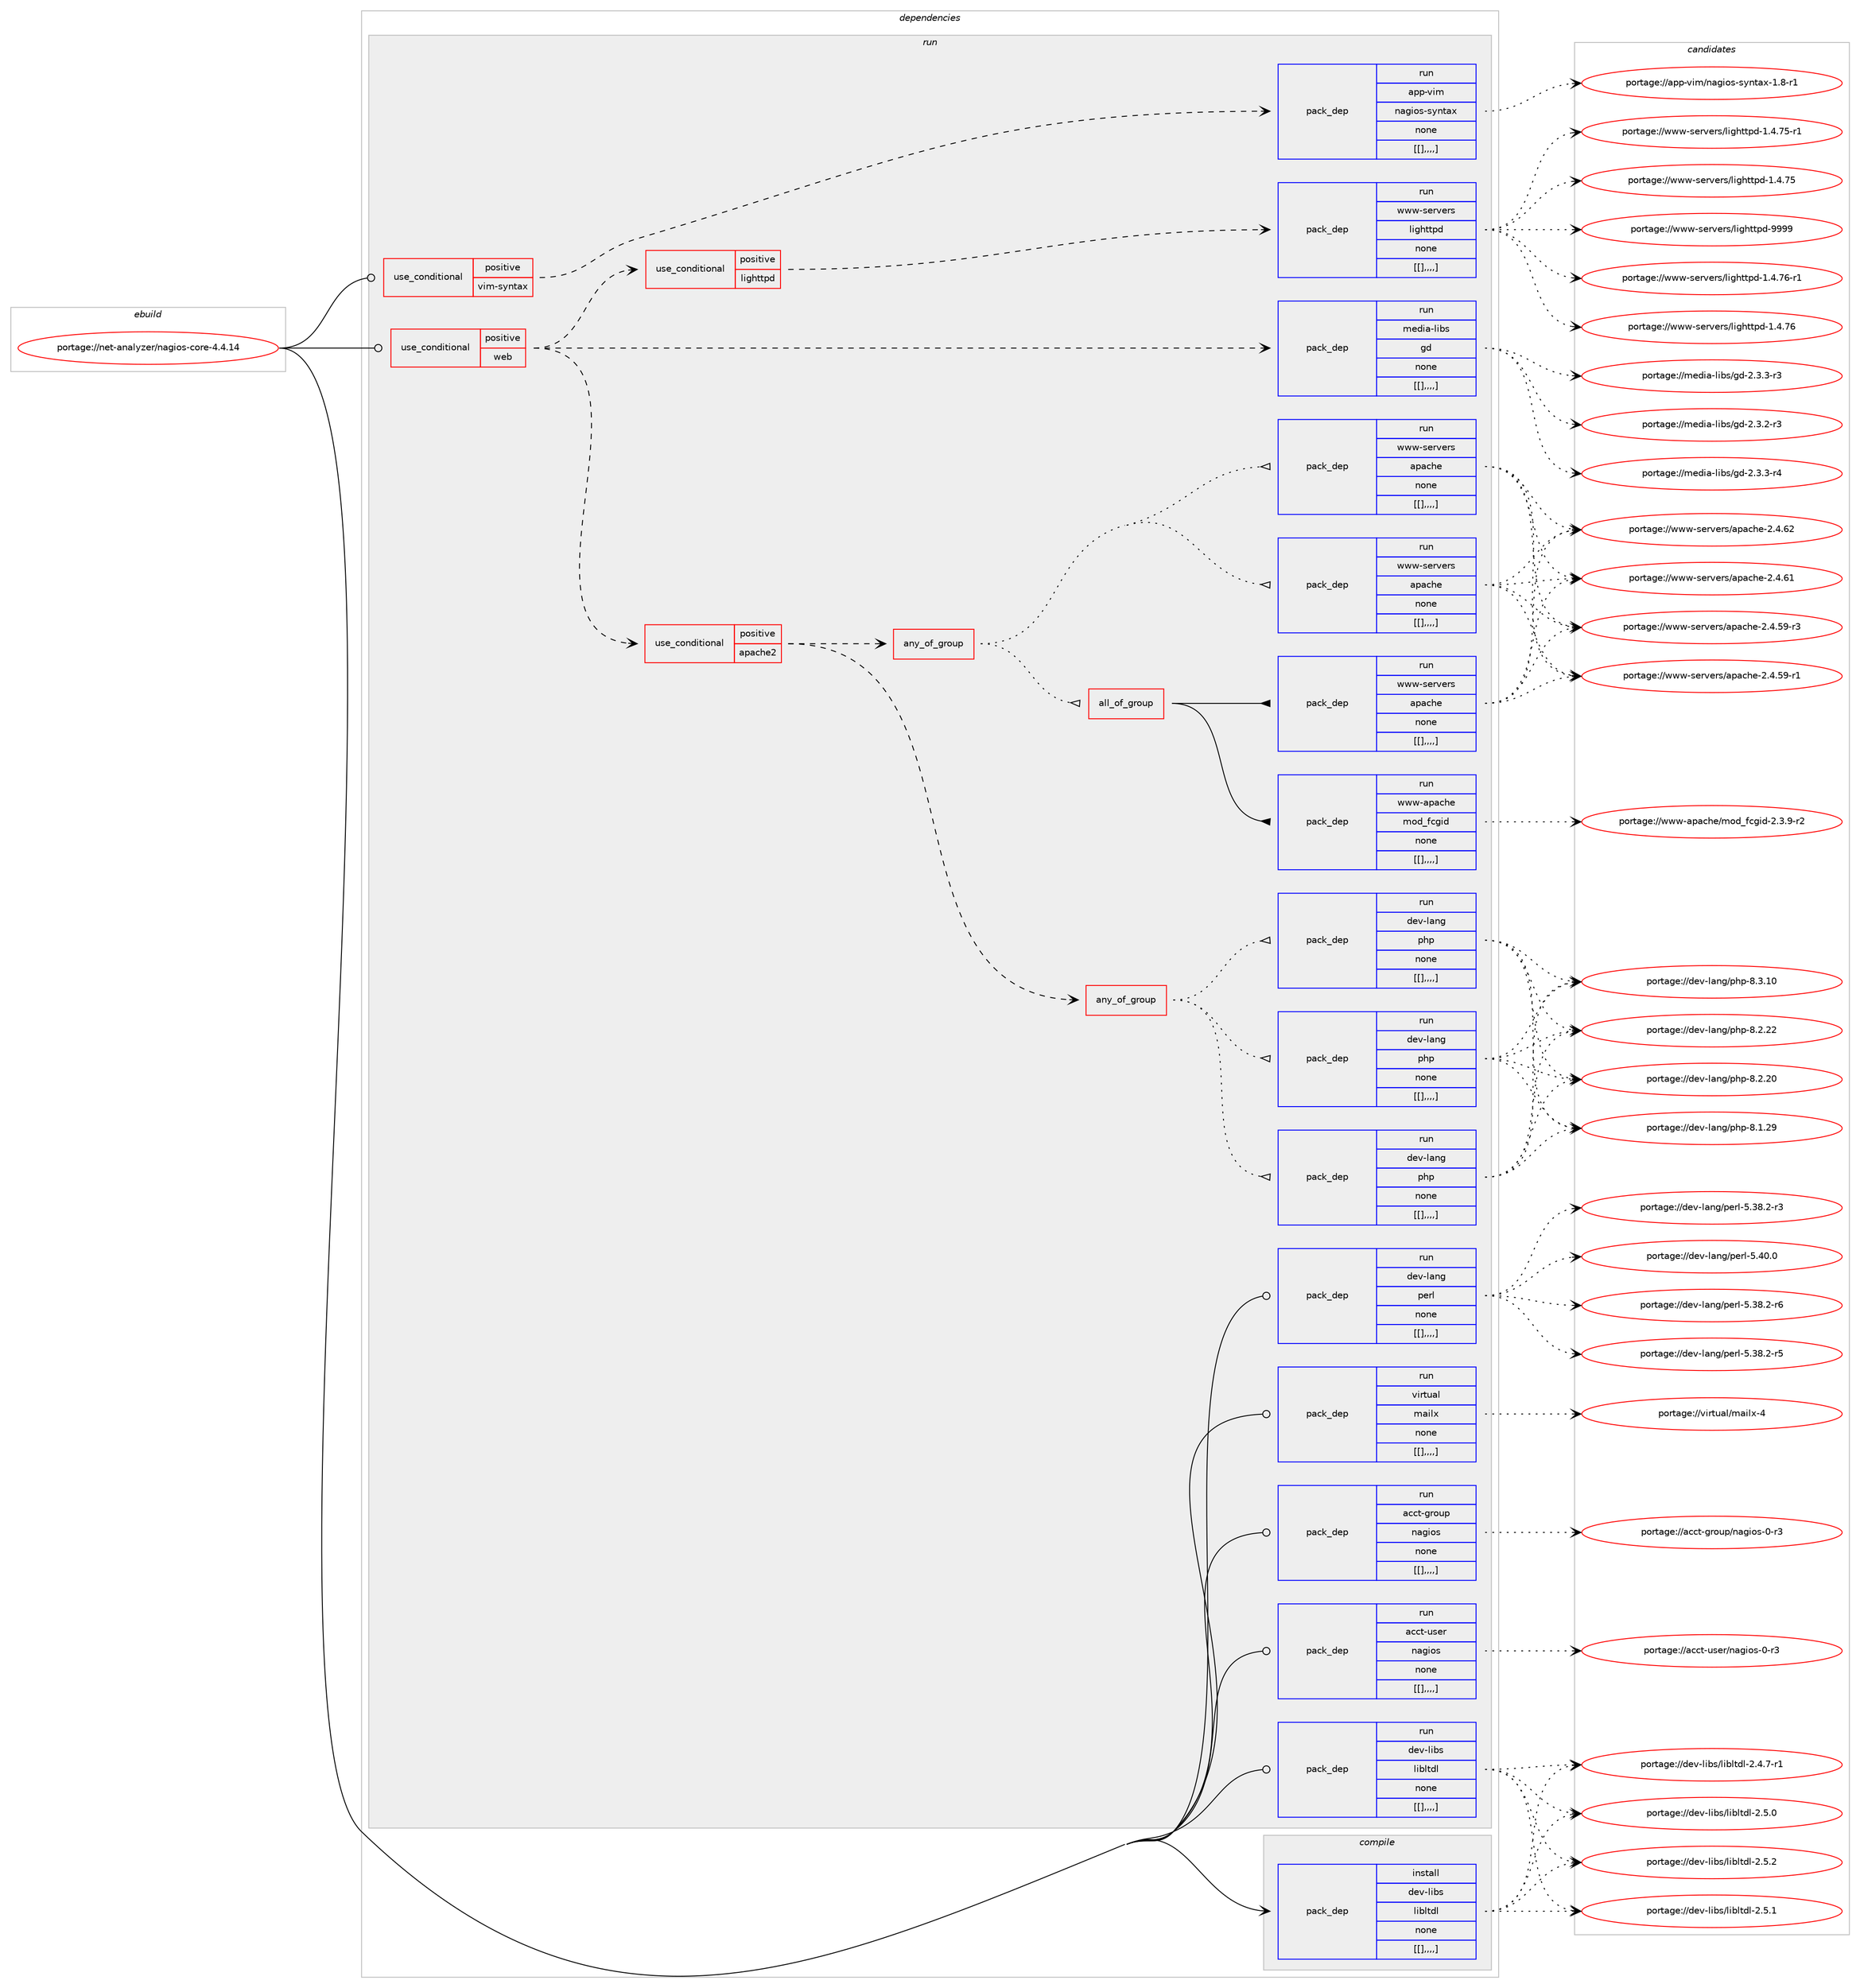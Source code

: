 digraph prolog {

# *************
# Graph options
# *************

newrank=true;
concentrate=true;
compound=true;
graph [rankdir=LR,fontname=Helvetica,fontsize=10,ranksep=1.5];#, ranksep=2.5, nodesep=0.2];
edge  [arrowhead=vee];
node  [fontname=Helvetica,fontsize=10];

# **********
# The ebuild
# **********

subgraph cluster_leftcol {
color=gray;
label=<<i>ebuild</i>>;
id [label="portage://net-analyzer/nagios-core-4.4.14", color=red, width=4, href="../net-analyzer/nagios-core-4.4.14.svg"];
}

# ****************
# The dependencies
# ****************

subgraph cluster_midcol {
color=gray;
label=<<i>dependencies</i>>;
subgraph cluster_compile {
fillcolor="#eeeeee";
style=filled;
label=<<i>compile</i>>;
subgraph pack262328 {
dependency356738 [label=<<TABLE BORDER="0" CELLBORDER="1" CELLSPACING="0" CELLPADDING="4" WIDTH="220"><TR><TD ROWSPAN="6" CELLPADDING="30">pack_dep</TD></TR><TR><TD WIDTH="110">install</TD></TR><TR><TD>dev-libs</TD></TR><TR><TD>libltdl</TD></TR><TR><TD>none</TD></TR><TR><TD>[[],,,,]</TD></TR></TABLE>>, shape=none, color=blue];
}
id:e -> dependency356738:w [weight=20,style="solid",arrowhead="vee"];
}
subgraph cluster_compileandrun {
fillcolor="#eeeeee";
style=filled;
label=<<i>compile and run</i>>;
}
subgraph cluster_run {
fillcolor="#eeeeee";
style=filled;
label=<<i>run</i>>;
subgraph cond91693 {
dependency356739 [label=<<TABLE BORDER="0" CELLBORDER="1" CELLSPACING="0" CELLPADDING="4"><TR><TD ROWSPAN="3" CELLPADDING="10">use_conditional</TD></TR><TR><TD>positive</TD></TR><TR><TD>vim-syntax</TD></TR></TABLE>>, shape=none, color=red];
subgraph pack262329 {
dependency356740 [label=<<TABLE BORDER="0" CELLBORDER="1" CELLSPACING="0" CELLPADDING="4" WIDTH="220"><TR><TD ROWSPAN="6" CELLPADDING="30">pack_dep</TD></TR><TR><TD WIDTH="110">run</TD></TR><TR><TD>app-vim</TD></TR><TR><TD>nagios-syntax</TD></TR><TR><TD>none</TD></TR><TR><TD>[[],,,,]</TD></TR></TABLE>>, shape=none, color=blue];
}
dependency356739:e -> dependency356740:w [weight=20,style="dashed",arrowhead="vee"];
}
id:e -> dependency356739:w [weight=20,style="solid",arrowhead="odot"];
subgraph cond91694 {
dependency356741 [label=<<TABLE BORDER="0" CELLBORDER="1" CELLSPACING="0" CELLPADDING="4"><TR><TD ROWSPAN="3" CELLPADDING="10">use_conditional</TD></TR><TR><TD>positive</TD></TR><TR><TD>web</TD></TR></TABLE>>, shape=none, color=red];
subgraph pack262330 {
dependency356742 [label=<<TABLE BORDER="0" CELLBORDER="1" CELLSPACING="0" CELLPADDING="4" WIDTH="220"><TR><TD ROWSPAN="6" CELLPADDING="30">pack_dep</TD></TR><TR><TD WIDTH="110">run</TD></TR><TR><TD>media-libs</TD></TR><TR><TD>gd</TD></TR><TR><TD>none</TD></TR><TR><TD>[[],,,,]</TD></TR></TABLE>>, shape=none, color=blue];
}
dependency356741:e -> dependency356742:w [weight=20,style="dashed",arrowhead="vee"];
subgraph cond91695 {
dependency356743 [label=<<TABLE BORDER="0" CELLBORDER="1" CELLSPACING="0" CELLPADDING="4"><TR><TD ROWSPAN="3" CELLPADDING="10">use_conditional</TD></TR><TR><TD>positive</TD></TR><TR><TD>lighttpd</TD></TR></TABLE>>, shape=none, color=red];
subgraph pack262331 {
dependency356744 [label=<<TABLE BORDER="0" CELLBORDER="1" CELLSPACING="0" CELLPADDING="4" WIDTH="220"><TR><TD ROWSPAN="6" CELLPADDING="30">pack_dep</TD></TR><TR><TD WIDTH="110">run</TD></TR><TR><TD>www-servers</TD></TR><TR><TD>lighttpd</TD></TR><TR><TD>none</TD></TR><TR><TD>[[],,,,]</TD></TR></TABLE>>, shape=none, color=blue];
}
dependency356743:e -> dependency356744:w [weight=20,style="dashed",arrowhead="vee"];
}
dependency356741:e -> dependency356743:w [weight=20,style="dashed",arrowhead="vee"];
subgraph cond91696 {
dependency356745 [label=<<TABLE BORDER="0" CELLBORDER="1" CELLSPACING="0" CELLPADDING="4"><TR><TD ROWSPAN="3" CELLPADDING="10">use_conditional</TD></TR><TR><TD>positive</TD></TR><TR><TD>apache2</TD></TR></TABLE>>, shape=none, color=red];
subgraph any2540 {
dependency356746 [label=<<TABLE BORDER="0" CELLBORDER="1" CELLSPACING="0" CELLPADDING="4"><TR><TD CELLPADDING="10">any_of_group</TD></TR></TABLE>>, shape=none, color=red];subgraph pack262332 {
dependency356747 [label=<<TABLE BORDER="0" CELLBORDER="1" CELLSPACING="0" CELLPADDING="4" WIDTH="220"><TR><TD ROWSPAN="6" CELLPADDING="30">pack_dep</TD></TR><TR><TD WIDTH="110">run</TD></TR><TR><TD>www-servers</TD></TR><TR><TD>apache</TD></TR><TR><TD>none</TD></TR><TR><TD>[[],,,,]</TD></TR></TABLE>>, shape=none, color=blue];
}
dependency356746:e -> dependency356747:w [weight=20,style="dotted",arrowhead="oinv"];
subgraph pack262333 {
dependency356748 [label=<<TABLE BORDER="0" CELLBORDER="1" CELLSPACING="0" CELLPADDING="4" WIDTH="220"><TR><TD ROWSPAN="6" CELLPADDING="30">pack_dep</TD></TR><TR><TD WIDTH="110">run</TD></TR><TR><TD>www-servers</TD></TR><TR><TD>apache</TD></TR><TR><TD>none</TD></TR><TR><TD>[[],,,,]</TD></TR></TABLE>>, shape=none, color=blue];
}
dependency356746:e -> dependency356748:w [weight=20,style="dotted",arrowhead="oinv"];
subgraph all180 {
dependency356749 [label=<<TABLE BORDER="0" CELLBORDER="1" CELLSPACING="0" CELLPADDING="4"><TR><TD CELLPADDING="10">all_of_group</TD></TR></TABLE>>, shape=none, color=red];subgraph pack262334 {
dependency356750 [label=<<TABLE BORDER="0" CELLBORDER="1" CELLSPACING="0" CELLPADDING="4" WIDTH="220"><TR><TD ROWSPAN="6" CELLPADDING="30">pack_dep</TD></TR><TR><TD WIDTH="110">run</TD></TR><TR><TD>www-servers</TD></TR><TR><TD>apache</TD></TR><TR><TD>none</TD></TR><TR><TD>[[],,,,]</TD></TR></TABLE>>, shape=none, color=blue];
}
dependency356749:e -> dependency356750:w [weight=20,style="solid",arrowhead="inv"];
subgraph pack262335 {
dependency356751 [label=<<TABLE BORDER="0" CELLBORDER="1" CELLSPACING="0" CELLPADDING="4" WIDTH="220"><TR><TD ROWSPAN="6" CELLPADDING="30">pack_dep</TD></TR><TR><TD WIDTH="110">run</TD></TR><TR><TD>www-apache</TD></TR><TR><TD>mod_fcgid</TD></TR><TR><TD>none</TD></TR><TR><TD>[[],,,,]</TD></TR></TABLE>>, shape=none, color=blue];
}
dependency356749:e -> dependency356751:w [weight=20,style="solid",arrowhead="inv"];
}
dependency356746:e -> dependency356749:w [weight=20,style="dotted",arrowhead="oinv"];
}
dependency356745:e -> dependency356746:w [weight=20,style="dashed",arrowhead="vee"];
subgraph any2541 {
dependency356752 [label=<<TABLE BORDER="0" CELLBORDER="1" CELLSPACING="0" CELLPADDING="4"><TR><TD CELLPADDING="10">any_of_group</TD></TR></TABLE>>, shape=none, color=red];subgraph pack262336 {
dependency356753 [label=<<TABLE BORDER="0" CELLBORDER="1" CELLSPACING="0" CELLPADDING="4" WIDTH="220"><TR><TD ROWSPAN="6" CELLPADDING="30">pack_dep</TD></TR><TR><TD WIDTH="110">run</TD></TR><TR><TD>dev-lang</TD></TR><TR><TD>php</TD></TR><TR><TD>none</TD></TR><TR><TD>[[],,,,]</TD></TR></TABLE>>, shape=none, color=blue];
}
dependency356752:e -> dependency356753:w [weight=20,style="dotted",arrowhead="oinv"];
subgraph pack262337 {
dependency356754 [label=<<TABLE BORDER="0" CELLBORDER="1" CELLSPACING="0" CELLPADDING="4" WIDTH="220"><TR><TD ROWSPAN="6" CELLPADDING="30">pack_dep</TD></TR><TR><TD WIDTH="110">run</TD></TR><TR><TD>dev-lang</TD></TR><TR><TD>php</TD></TR><TR><TD>none</TD></TR><TR><TD>[[],,,,]</TD></TR></TABLE>>, shape=none, color=blue];
}
dependency356752:e -> dependency356754:w [weight=20,style="dotted",arrowhead="oinv"];
subgraph pack262338 {
dependency356755 [label=<<TABLE BORDER="0" CELLBORDER="1" CELLSPACING="0" CELLPADDING="4" WIDTH="220"><TR><TD ROWSPAN="6" CELLPADDING="30">pack_dep</TD></TR><TR><TD WIDTH="110">run</TD></TR><TR><TD>dev-lang</TD></TR><TR><TD>php</TD></TR><TR><TD>none</TD></TR><TR><TD>[[],,,,]</TD></TR></TABLE>>, shape=none, color=blue];
}
dependency356752:e -> dependency356755:w [weight=20,style="dotted",arrowhead="oinv"];
}
dependency356745:e -> dependency356752:w [weight=20,style="dashed",arrowhead="vee"];
}
dependency356741:e -> dependency356745:w [weight=20,style="dashed",arrowhead="vee"];
}
id:e -> dependency356741:w [weight=20,style="solid",arrowhead="odot"];
subgraph pack262339 {
dependency356756 [label=<<TABLE BORDER="0" CELLBORDER="1" CELLSPACING="0" CELLPADDING="4" WIDTH="220"><TR><TD ROWSPAN="6" CELLPADDING="30">pack_dep</TD></TR><TR><TD WIDTH="110">run</TD></TR><TR><TD>acct-group</TD></TR><TR><TD>nagios</TD></TR><TR><TD>none</TD></TR><TR><TD>[[],,,,]</TD></TR></TABLE>>, shape=none, color=blue];
}
id:e -> dependency356756:w [weight=20,style="solid",arrowhead="odot"];
subgraph pack262340 {
dependency356757 [label=<<TABLE BORDER="0" CELLBORDER="1" CELLSPACING="0" CELLPADDING="4" WIDTH="220"><TR><TD ROWSPAN="6" CELLPADDING="30">pack_dep</TD></TR><TR><TD WIDTH="110">run</TD></TR><TR><TD>acct-user</TD></TR><TR><TD>nagios</TD></TR><TR><TD>none</TD></TR><TR><TD>[[],,,,]</TD></TR></TABLE>>, shape=none, color=blue];
}
id:e -> dependency356757:w [weight=20,style="solid",arrowhead="odot"];
subgraph pack262341 {
dependency356758 [label=<<TABLE BORDER="0" CELLBORDER="1" CELLSPACING="0" CELLPADDING="4" WIDTH="220"><TR><TD ROWSPAN="6" CELLPADDING="30">pack_dep</TD></TR><TR><TD WIDTH="110">run</TD></TR><TR><TD>dev-lang</TD></TR><TR><TD>perl</TD></TR><TR><TD>none</TD></TR><TR><TD>[[],,,,]</TD></TR></TABLE>>, shape=none, color=blue];
}
id:e -> dependency356758:w [weight=20,style="solid",arrowhead="odot"];
subgraph pack262342 {
dependency356759 [label=<<TABLE BORDER="0" CELLBORDER="1" CELLSPACING="0" CELLPADDING="4" WIDTH="220"><TR><TD ROWSPAN="6" CELLPADDING="30">pack_dep</TD></TR><TR><TD WIDTH="110">run</TD></TR><TR><TD>dev-libs</TD></TR><TR><TD>libltdl</TD></TR><TR><TD>none</TD></TR><TR><TD>[[],,,,]</TD></TR></TABLE>>, shape=none, color=blue];
}
id:e -> dependency356759:w [weight=20,style="solid",arrowhead="odot"];
subgraph pack262343 {
dependency356760 [label=<<TABLE BORDER="0" CELLBORDER="1" CELLSPACING="0" CELLPADDING="4" WIDTH="220"><TR><TD ROWSPAN="6" CELLPADDING="30">pack_dep</TD></TR><TR><TD WIDTH="110">run</TD></TR><TR><TD>virtual</TD></TR><TR><TD>mailx</TD></TR><TR><TD>none</TD></TR><TR><TD>[[],,,,]</TD></TR></TABLE>>, shape=none, color=blue];
}
id:e -> dependency356760:w [weight=20,style="solid",arrowhead="odot"];
}
}

# **************
# The candidates
# **************

subgraph cluster_choices {
rank=same;
color=gray;
label=<<i>candidates</i>>;

subgraph choice262328 {
color=black;
nodesep=1;
choice10010111845108105981154710810598108116100108455046534650 [label="portage://dev-libs/libltdl-2.5.2", color=red, width=4,href="../dev-libs/libltdl-2.5.2.svg"];
choice10010111845108105981154710810598108116100108455046534649 [label="portage://dev-libs/libltdl-2.5.1", color=red, width=4,href="../dev-libs/libltdl-2.5.1.svg"];
choice10010111845108105981154710810598108116100108455046534648 [label="portage://dev-libs/libltdl-2.5.0", color=red, width=4,href="../dev-libs/libltdl-2.5.0.svg"];
choice100101118451081059811547108105981081161001084550465246554511449 [label="portage://dev-libs/libltdl-2.4.7-r1", color=red, width=4,href="../dev-libs/libltdl-2.4.7-r1.svg"];
dependency356738:e -> choice10010111845108105981154710810598108116100108455046534650:w [style=dotted,weight="100"];
dependency356738:e -> choice10010111845108105981154710810598108116100108455046534649:w [style=dotted,weight="100"];
dependency356738:e -> choice10010111845108105981154710810598108116100108455046534648:w [style=dotted,weight="100"];
dependency356738:e -> choice100101118451081059811547108105981081161001084550465246554511449:w [style=dotted,weight="100"];
}
subgraph choice262329 {
color=black;
nodesep=1;
choice971121124511810510947110971031051111154511512111011697120454946564511449 [label="portage://app-vim/nagios-syntax-1.8-r1", color=red, width=4,href="../app-vim/nagios-syntax-1.8-r1.svg"];
dependency356740:e -> choice971121124511810510947110971031051111154511512111011697120454946564511449:w [style=dotted,weight="100"];
}
subgraph choice262330 {
color=black;
nodesep=1;
choice109101100105974510810598115471031004550465146514511452 [label="portage://media-libs/gd-2.3.3-r4", color=red, width=4,href="../media-libs/gd-2.3.3-r4.svg"];
choice109101100105974510810598115471031004550465146514511451 [label="portage://media-libs/gd-2.3.3-r3", color=red, width=4,href="../media-libs/gd-2.3.3-r3.svg"];
choice109101100105974510810598115471031004550465146504511451 [label="portage://media-libs/gd-2.3.2-r3", color=red, width=4,href="../media-libs/gd-2.3.2-r3.svg"];
dependency356742:e -> choice109101100105974510810598115471031004550465146514511452:w [style=dotted,weight="100"];
dependency356742:e -> choice109101100105974510810598115471031004550465146514511451:w [style=dotted,weight="100"];
dependency356742:e -> choice109101100105974510810598115471031004550465146504511451:w [style=dotted,weight="100"];
}
subgraph choice262331 {
color=black;
nodesep=1;
choice11911911945115101114118101114115471081051031041161161121004557575757 [label="portage://www-servers/lighttpd-9999", color=red, width=4,href="../www-servers/lighttpd-9999.svg"];
choice1191191194511510111411810111411547108105103104116116112100454946524655544511449 [label="portage://www-servers/lighttpd-1.4.76-r1", color=red, width=4,href="../www-servers/lighttpd-1.4.76-r1.svg"];
choice119119119451151011141181011141154710810510310411611611210045494652465554 [label="portage://www-servers/lighttpd-1.4.76", color=red, width=4,href="../www-servers/lighttpd-1.4.76.svg"];
choice1191191194511510111411810111411547108105103104116116112100454946524655534511449 [label="portage://www-servers/lighttpd-1.4.75-r1", color=red, width=4,href="../www-servers/lighttpd-1.4.75-r1.svg"];
choice119119119451151011141181011141154710810510310411611611210045494652465553 [label="portage://www-servers/lighttpd-1.4.75", color=red, width=4,href="../www-servers/lighttpd-1.4.75.svg"];
dependency356744:e -> choice11911911945115101114118101114115471081051031041161161121004557575757:w [style=dotted,weight="100"];
dependency356744:e -> choice1191191194511510111411810111411547108105103104116116112100454946524655544511449:w [style=dotted,weight="100"];
dependency356744:e -> choice119119119451151011141181011141154710810510310411611611210045494652465554:w [style=dotted,weight="100"];
dependency356744:e -> choice1191191194511510111411810111411547108105103104116116112100454946524655534511449:w [style=dotted,weight="100"];
dependency356744:e -> choice119119119451151011141181011141154710810510310411611611210045494652465553:w [style=dotted,weight="100"];
}
subgraph choice262332 {
color=black;
nodesep=1;
choice119119119451151011141181011141154797112979910410145504652465450 [label="portage://www-servers/apache-2.4.62", color=red, width=4,href="../www-servers/apache-2.4.62.svg"];
choice119119119451151011141181011141154797112979910410145504652465449 [label="portage://www-servers/apache-2.4.61", color=red, width=4,href="../www-servers/apache-2.4.61.svg"];
choice1191191194511510111411810111411547971129799104101455046524653574511451 [label="portage://www-servers/apache-2.4.59-r3", color=red, width=4,href="../www-servers/apache-2.4.59-r3.svg"];
choice1191191194511510111411810111411547971129799104101455046524653574511449 [label="portage://www-servers/apache-2.4.59-r1", color=red, width=4,href="../www-servers/apache-2.4.59-r1.svg"];
dependency356747:e -> choice119119119451151011141181011141154797112979910410145504652465450:w [style=dotted,weight="100"];
dependency356747:e -> choice119119119451151011141181011141154797112979910410145504652465449:w [style=dotted,weight="100"];
dependency356747:e -> choice1191191194511510111411810111411547971129799104101455046524653574511451:w [style=dotted,weight="100"];
dependency356747:e -> choice1191191194511510111411810111411547971129799104101455046524653574511449:w [style=dotted,weight="100"];
}
subgraph choice262333 {
color=black;
nodesep=1;
choice119119119451151011141181011141154797112979910410145504652465450 [label="portage://www-servers/apache-2.4.62", color=red, width=4,href="../www-servers/apache-2.4.62.svg"];
choice119119119451151011141181011141154797112979910410145504652465449 [label="portage://www-servers/apache-2.4.61", color=red, width=4,href="../www-servers/apache-2.4.61.svg"];
choice1191191194511510111411810111411547971129799104101455046524653574511451 [label="portage://www-servers/apache-2.4.59-r3", color=red, width=4,href="../www-servers/apache-2.4.59-r3.svg"];
choice1191191194511510111411810111411547971129799104101455046524653574511449 [label="portage://www-servers/apache-2.4.59-r1", color=red, width=4,href="../www-servers/apache-2.4.59-r1.svg"];
dependency356748:e -> choice119119119451151011141181011141154797112979910410145504652465450:w [style=dotted,weight="100"];
dependency356748:e -> choice119119119451151011141181011141154797112979910410145504652465449:w [style=dotted,weight="100"];
dependency356748:e -> choice1191191194511510111411810111411547971129799104101455046524653574511451:w [style=dotted,weight="100"];
dependency356748:e -> choice1191191194511510111411810111411547971129799104101455046524653574511449:w [style=dotted,weight="100"];
}
subgraph choice262334 {
color=black;
nodesep=1;
choice119119119451151011141181011141154797112979910410145504652465450 [label="portage://www-servers/apache-2.4.62", color=red, width=4,href="../www-servers/apache-2.4.62.svg"];
choice119119119451151011141181011141154797112979910410145504652465449 [label="portage://www-servers/apache-2.4.61", color=red, width=4,href="../www-servers/apache-2.4.61.svg"];
choice1191191194511510111411810111411547971129799104101455046524653574511451 [label="portage://www-servers/apache-2.4.59-r3", color=red, width=4,href="../www-servers/apache-2.4.59-r3.svg"];
choice1191191194511510111411810111411547971129799104101455046524653574511449 [label="portage://www-servers/apache-2.4.59-r1", color=red, width=4,href="../www-servers/apache-2.4.59-r1.svg"];
dependency356750:e -> choice119119119451151011141181011141154797112979910410145504652465450:w [style=dotted,weight="100"];
dependency356750:e -> choice119119119451151011141181011141154797112979910410145504652465449:w [style=dotted,weight="100"];
dependency356750:e -> choice1191191194511510111411810111411547971129799104101455046524653574511451:w [style=dotted,weight="100"];
dependency356750:e -> choice1191191194511510111411810111411547971129799104101455046524653574511449:w [style=dotted,weight="100"];
}
subgraph choice262335 {
color=black;
nodesep=1;
choice119119119459711297991041014710911110095102991031051004550465146574511450 [label="portage://www-apache/mod_fcgid-2.3.9-r2", color=red, width=4,href="../www-apache/mod_fcgid-2.3.9-r2.svg"];
dependency356751:e -> choice119119119459711297991041014710911110095102991031051004550465146574511450:w [style=dotted,weight="100"];
}
subgraph choice262336 {
color=black;
nodesep=1;
choice10010111845108971101034711210411245564651464948 [label="portage://dev-lang/php-8.3.10", color=red, width=4,href="../dev-lang/php-8.3.10.svg"];
choice10010111845108971101034711210411245564650465050 [label="portage://dev-lang/php-8.2.22", color=red, width=4,href="../dev-lang/php-8.2.22.svg"];
choice10010111845108971101034711210411245564650465048 [label="portage://dev-lang/php-8.2.20", color=red, width=4,href="../dev-lang/php-8.2.20.svg"];
choice10010111845108971101034711210411245564649465057 [label="portage://dev-lang/php-8.1.29", color=red, width=4,href="../dev-lang/php-8.1.29.svg"];
dependency356753:e -> choice10010111845108971101034711210411245564651464948:w [style=dotted,weight="100"];
dependency356753:e -> choice10010111845108971101034711210411245564650465050:w [style=dotted,weight="100"];
dependency356753:e -> choice10010111845108971101034711210411245564650465048:w [style=dotted,weight="100"];
dependency356753:e -> choice10010111845108971101034711210411245564649465057:w [style=dotted,weight="100"];
}
subgraph choice262337 {
color=black;
nodesep=1;
choice10010111845108971101034711210411245564651464948 [label="portage://dev-lang/php-8.3.10", color=red, width=4,href="../dev-lang/php-8.3.10.svg"];
choice10010111845108971101034711210411245564650465050 [label="portage://dev-lang/php-8.2.22", color=red, width=4,href="../dev-lang/php-8.2.22.svg"];
choice10010111845108971101034711210411245564650465048 [label="portage://dev-lang/php-8.2.20", color=red, width=4,href="../dev-lang/php-8.2.20.svg"];
choice10010111845108971101034711210411245564649465057 [label="portage://dev-lang/php-8.1.29", color=red, width=4,href="../dev-lang/php-8.1.29.svg"];
dependency356754:e -> choice10010111845108971101034711210411245564651464948:w [style=dotted,weight="100"];
dependency356754:e -> choice10010111845108971101034711210411245564650465050:w [style=dotted,weight="100"];
dependency356754:e -> choice10010111845108971101034711210411245564650465048:w [style=dotted,weight="100"];
dependency356754:e -> choice10010111845108971101034711210411245564649465057:w [style=dotted,weight="100"];
}
subgraph choice262338 {
color=black;
nodesep=1;
choice10010111845108971101034711210411245564651464948 [label="portage://dev-lang/php-8.3.10", color=red, width=4,href="../dev-lang/php-8.3.10.svg"];
choice10010111845108971101034711210411245564650465050 [label="portage://dev-lang/php-8.2.22", color=red, width=4,href="../dev-lang/php-8.2.22.svg"];
choice10010111845108971101034711210411245564650465048 [label="portage://dev-lang/php-8.2.20", color=red, width=4,href="../dev-lang/php-8.2.20.svg"];
choice10010111845108971101034711210411245564649465057 [label="portage://dev-lang/php-8.1.29", color=red, width=4,href="../dev-lang/php-8.1.29.svg"];
dependency356755:e -> choice10010111845108971101034711210411245564651464948:w [style=dotted,weight="100"];
dependency356755:e -> choice10010111845108971101034711210411245564650465050:w [style=dotted,weight="100"];
dependency356755:e -> choice10010111845108971101034711210411245564650465048:w [style=dotted,weight="100"];
dependency356755:e -> choice10010111845108971101034711210411245564649465057:w [style=dotted,weight="100"];
}
subgraph choice262339 {
color=black;
nodesep=1;
choice97999911645103114111117112471109710310511111545484511451 [label="portage://acct-group/nagios-0-r3", color=red, width=4,href="../acct-group/nagios-0-r3.svg"];
dependency356756:e -> choice97999911645103114111117112471109710310511111545484511451:w [style=dotted,weight="100"];
}
subgraph choice262340 {
color=black;
nodesep=1;
choice97999911645117115101114471109710310511111545484511451 [label="portage://acct-user/nagios-0-r3", color=red, width=4,href="../acct-user/nagios-0-r3.svg"];
dependency356757:e -> choice97999911645117115101114471109710310511111545484511451:w [style=dotted,weight="100"];
}
subgraph choice262341 {
color=black;
nodesep=1;
choice10010111845108971101034711210111410845534652484648 [label="portage://dev-lang/perl-5.40.0", color=red, width=4,href="../dev-lang/perl-5.40.0.svg"];
choice100101118451089711010347112101114108455346515646504511454 [label="portage://dev-lang/perl-5.38.2-r6", color=red, width=4,href="../dev-lang/perl-5.38.2-r6.svg"];
choice100101118451089711010347112101114108455346515646504511453 [label="portage://dev-lang/perl-5.38.2-r5", color=red, width=4,href="../dev-lang/perl-5.38.2-r5.svg"];
choice100101118451089711010347112101114108455346515646504511451 [label="portage://dev-lang/perl-5.38.2-r3", color=red, width=4,href="../dev-lang/perl-5.38.2-r3.svg"];
dependency356758:e -> choice10010111845108971101034711210111410845534652484648:w [style=dotted,weight="100"];
dependency356758:e -> choice100101118451089711010347112101114108455346515646504511454:w [style=dotted,weight="100"];
dependency356758:e -> choice100101118451089711010347112101114108455346515646504511453:w [style=dotted,weight="100"];
dependency356758:e -> choice100101118451089711010347112101114108455346515646504511451:w [style=dotted,weight="100"];
}
subgraph choice262342 {
color=black;
nodesep=1;
choice10010111845108105981154710810598108116100108455046534650 [label="portage://dev-libs/libltdl-2.5.2", color=red, width=4,href="../dev-libs/libltdl-2.5.2.svg"];
choice10010111845108105981154710810598108116100108455046534649 [label="portage://dev-libs/libltdl-2.5.1", color=red, width=4,href="../dev-libs/libltdl-2.5.1.svg"];
choice10010111845108105981154710810598108116100108455046534648 [label="portage://dev-libs/libltdl-2.5.0", color=red, width=4,href="../dev-libs/libltdl-2.5.0.svg"];
choice100101118451081059811547108105981081161001084550465246554511449 [label="portage://dev-libs/libltdl-2.4.7-r1", color=red, width=4,href="../dev-libs/libltdl-2.4.7-r1.svg"];
dependency356759:e -> choice10010111845108105981154710810598108116100108455046534650:w [style=dotted,weight="100"];
dependency356759:e -> choice10010111845108105981154710810598108116100108455046534649:w [style=dotted,weight="100"];
dependency356759:e -> choice10010111845108105981154710810598108116100108455046534648:w [style=dotted,weight="100"];
dependency356759:e -> choice100101118451081059811547108105981081161001084550465246554511449:w [style=dotted,weight="100"];
}
subgraph choice262343 {
color=black;
nodesep=1;
choice1181051141161179710847109971051081204552 [label="portage://virtual/mailx-4", color=red, width=4,href="../virtual/mailx-4.svg"];
dependency356760:e -> choice1181051141161179710847109971051081204552:w [style=dotted,weight="100"];
}
}

}
